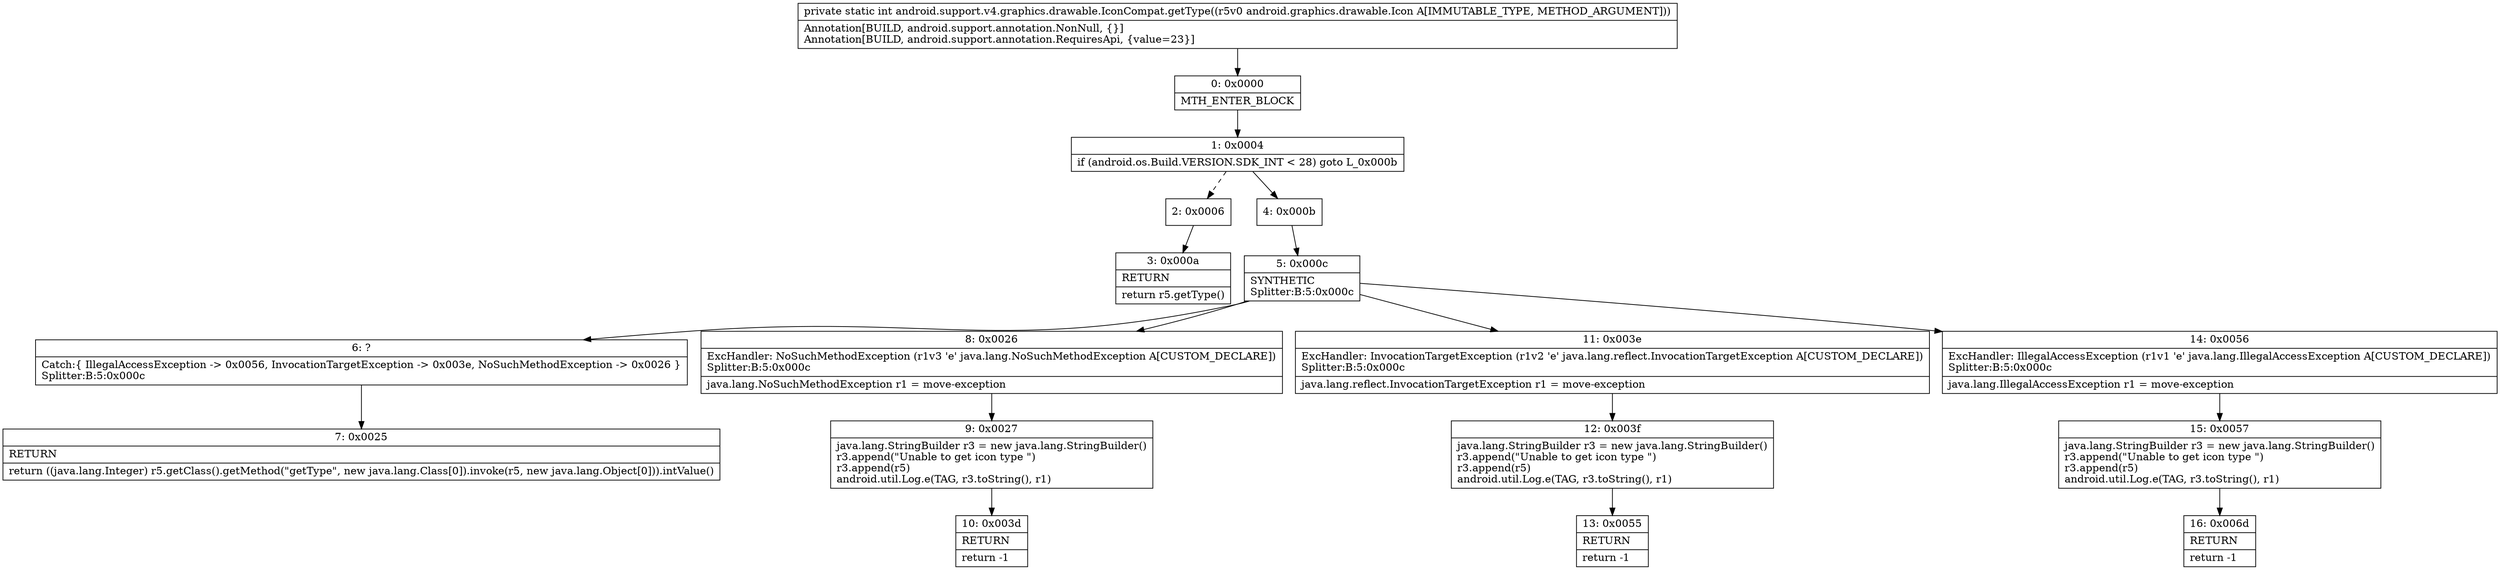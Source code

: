 digraph "CFG forandroid.support.v4.graphics.drawable.IconCompat.getType(Landroid\/graphics\/drawable\/Icon;)I" {
Node_0 [shape=record,label="{0\:\ 0x0000|MTH_ENTER_BLOCK\l}"];
Node_1 [shape=record,label="{1\:\ 0x0004|if (android.os.Build.VERSION.SDK_INT \< 28) goto L_0x000b\l}"];
Node_2 [shape=record,label="{2\:\ 0x0006}"];
Node_3 [shape=record,label="{3\:\ 0x000a|RETURN\l|return r5.getType()\l}"];
Node_4 [shape=record,label="{4\:\ 0x000b}"];
Node_5 [shape=record,label="{5\:\ 0x000c|SYNTHETIC\lSplitter:B:5:0x000c\l}"];
Node_6 [shape=record,label="{6\:\ ?|Catch:\{ IllegalAccessException \-\> 0x0056, InvocationTargetException \-\> 0x003e, NoSuchMethodException \-\> 0x0026 \}\lSplitter:B:5:0x000c\l}"];
Node_7 [shape=record,label="{7\:\ 0x0025|RETURN\l|return ((java.lang.Integer) r5.getClass().getMethod(\"getType\", new java.lang.Class[0]).invoke(r5, new java.lang.Object[0])).intValue()\l}"];
Node_8 [shape=record,label="{8\:\ 0x0026|ExcHandler: NoSuchMethodException (r1v3 'e' java.lang.NoSuchMethodException A[CUSTOM_DECLARE])\lSplitter:B:5:0x000c\l|java.lang.NoSuchMethodException r1 = move\-exception\l}"];
Node_9 [shape=record,label="{9\:\ 0x0027|java.lang.StringBuilder r3 = new java.lang.StringBuilder()\lr3.append(\"Unable to get icon type \")\lr3.append(r5)\landroid.util.Log.e(TAG, r3.toString(), r1)\l}"];
Node_10 [shape=record,label="{10\:\ 0x003d|RETURN\l|return \-1\l}"];
Node_11 [shape=record,label="{11\:\ 0x003e|ExcHandler: InvocationTargetException (r1v2 'e' java.lang.reflect.InvocationTargetException A[CUSTOM_DECLARE])\lSplitter:B:5:0x000c\l|java.lang.reflect.InvocationTargetException r1 = move\-exception\l}"];
Node_12 [shape=record,label="{12\:\ 0x003f|java.lang.StringBuilder r3 = new java.lang.StringBuilder()\lr3.append(\"Unable to get icon type \")\lr3.append(r5)\landroid.util.Log.e(TAG, r3.toString(), r1)\l}"];
Node_13 [shape=record,label="{13\:\ 0x0055|RETURN\l|return \-1\l}"];
Node_14 [shape=record,label="{14\:\ 0x0056|ExcHandler: IllegalAccessException (r1v1 'e' java.lang.IllegalAccessException A[CUSTOM_DECLARE])\lSplitter:B:5:0x000c\l|java.lang.IllegalAccessException r1 = move\-exception\l}"];
Node_15 [shape=record,label="{15\:\ 0x0057|java.lang.StringBuilder r3 = new java.lang.StringBuilder()\lr3.append(\"Unable to get icon type \")\lr3.append(r5)\landroid.util.Log.e(TAG, r3.toString(), r1)\l}"];
Node_16 [shape=record,label="{16\:\ 0x006d|RETURN\l|return \-1\l}"];
MethodNode[shape=record,label="{private static int android.support.v4.graphics.drawable.IconCompat.getType((r5v0 android.graphics.drawable.Icon A[IMMUTABLE_TYPE, METHOD_ARGUMENT]))  | Annotation[BUILD, android.support.annotation.NonNull, \{\}]\lAnnotation[BUILD, android.support.annotation.RequiresApi, \{value=23\}]\l}"];
MethodNode -> Node_0;
Node_0 -> Node_1;
Node_1 -> Node_2[style=dashed];
Node_1 -> Node_4;
Node_2 -> Node_3;
Node_4 -> Node_5;
Node_5 -> Node_6;
Node_5 -> Node_14;
Node_5 -> Node_11;
Node_5 -> Node_8;
Node_6 -> Node_7;
Node_8 -> Node_9;
Node_9 -> Node_10;
Node_11 -> Node_12;
Node_12 -> Node_13;
Node_14 -> Node_15;
Node_15 -> Node_16;
}

